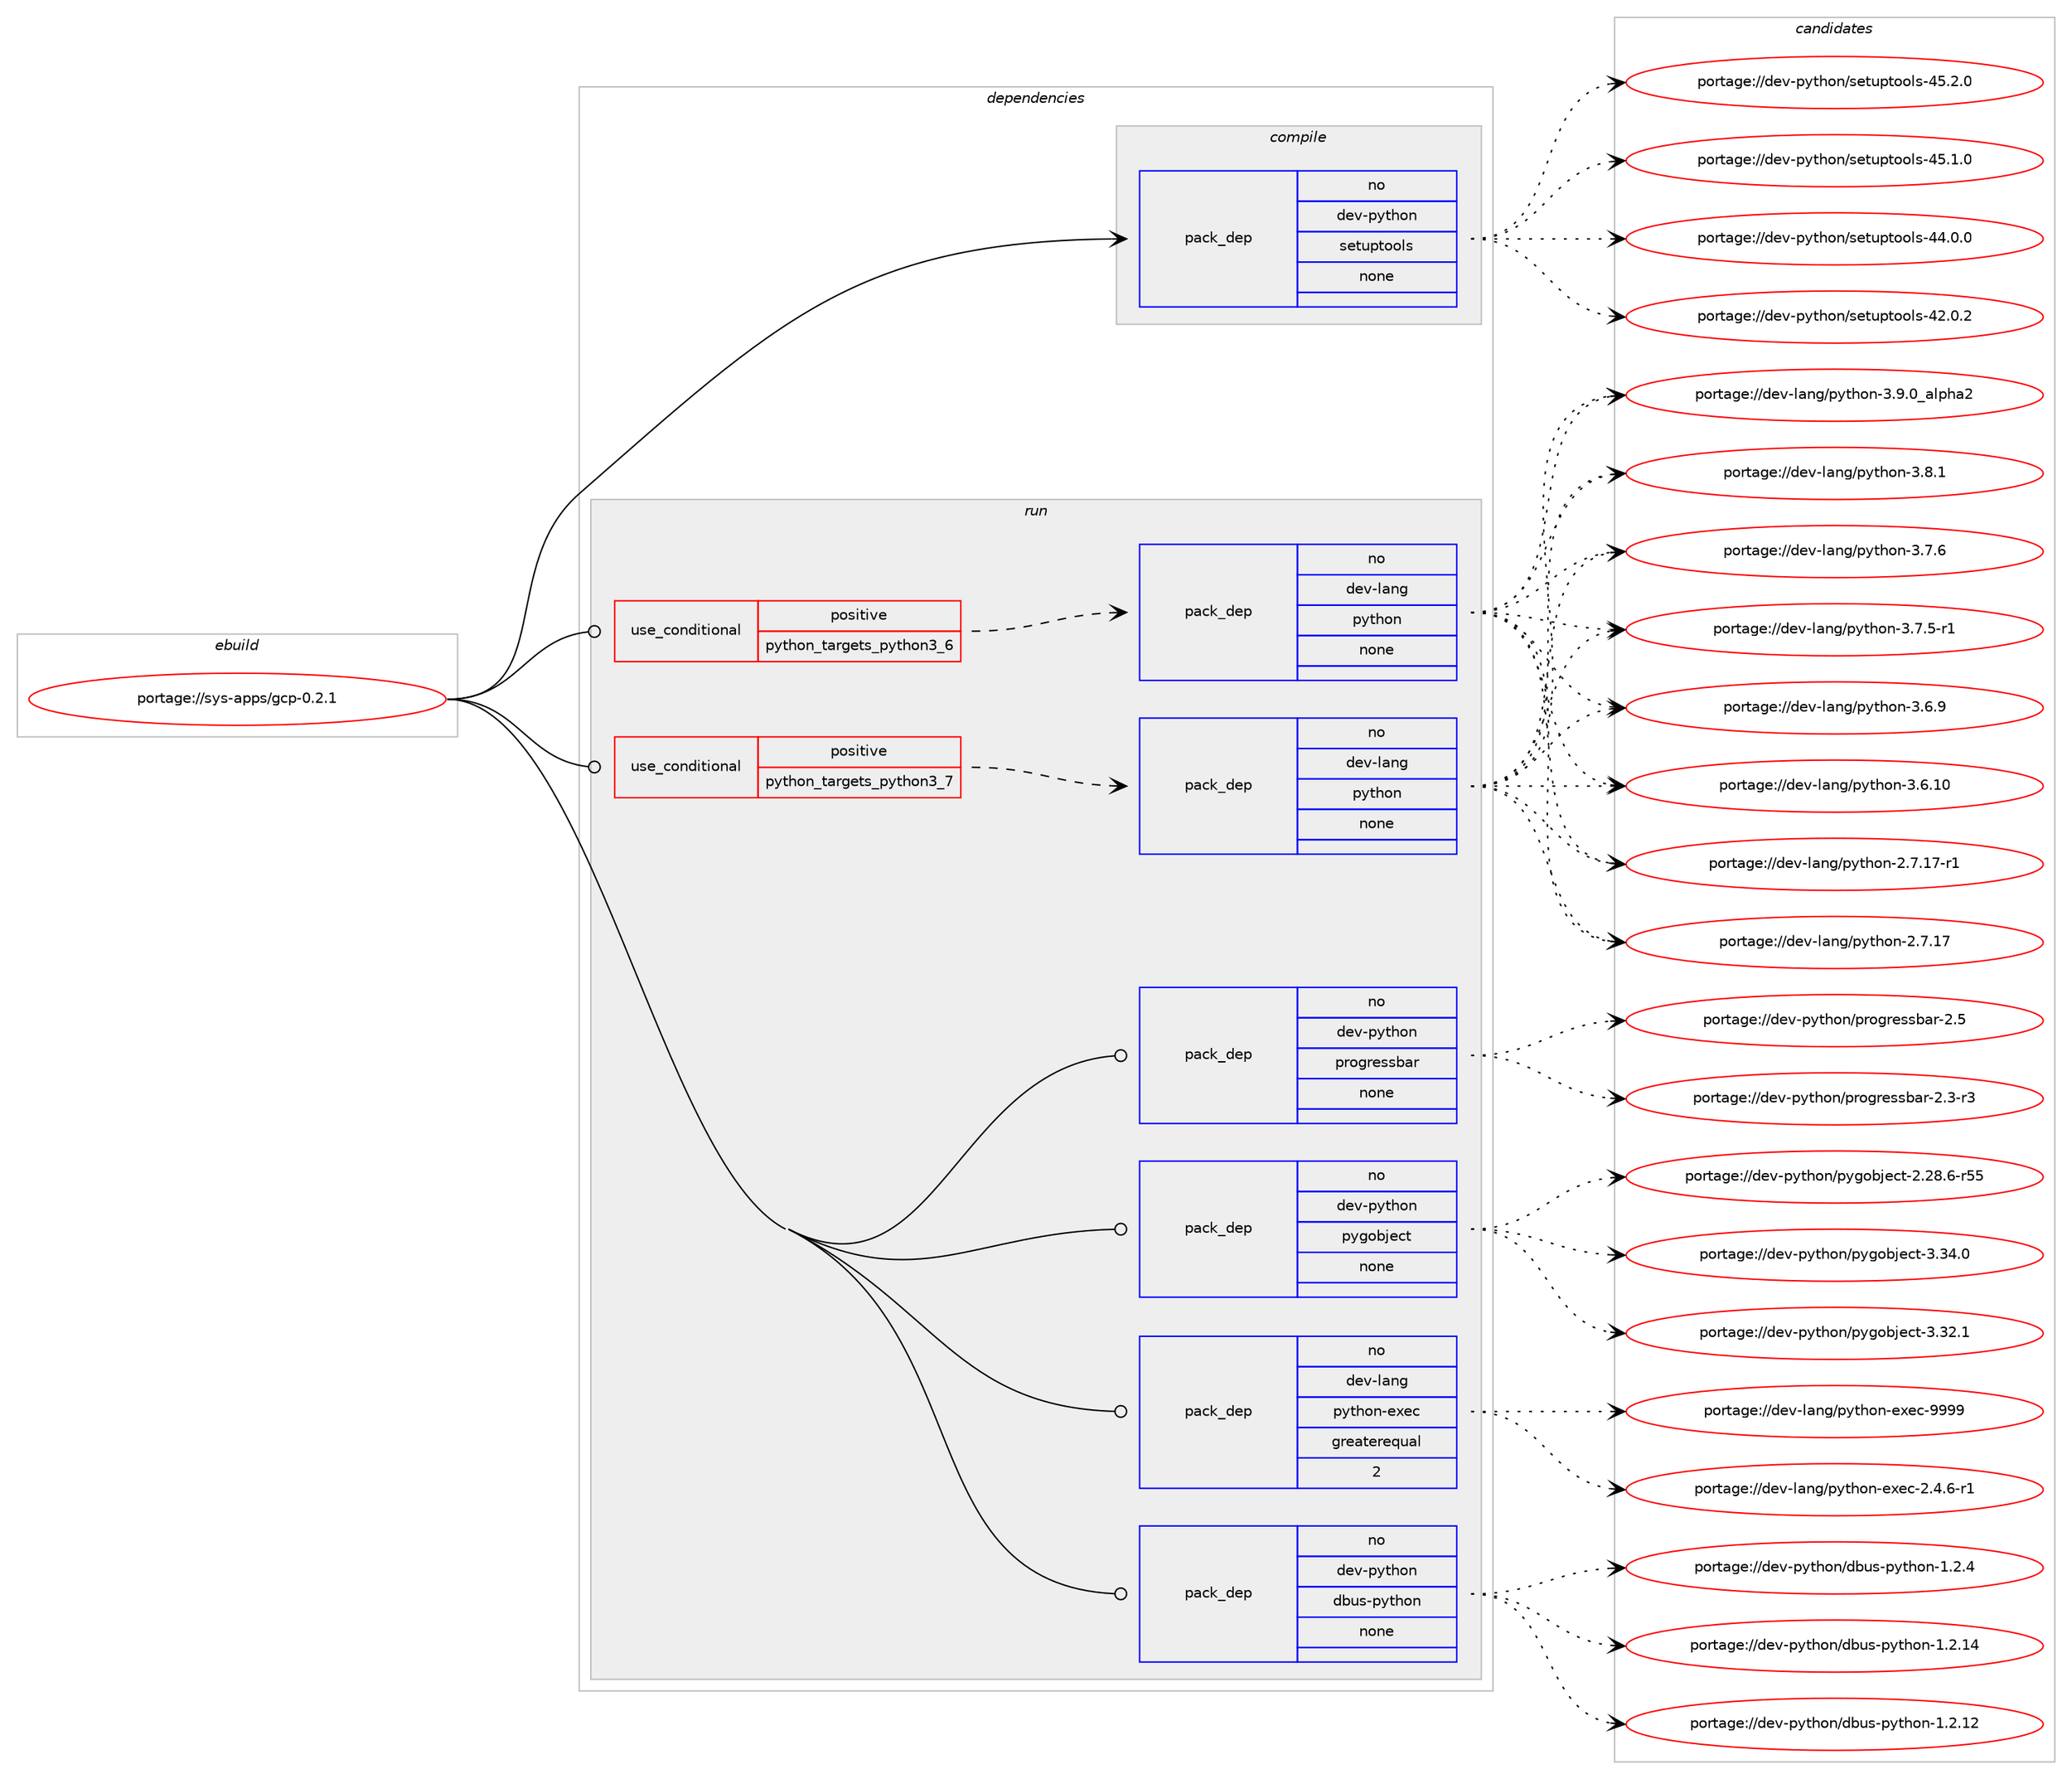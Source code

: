 digraph prolog {

# *************
# Graph options
# *************

newrank=true;
concentrate=true;
compound=true;
graph [rankdir=LR,fontname=Helvetica,fontsize=10,ranksep=1.5];#, ranksep=2.5, nodesep=0.2];
edge  [arrowhead=vee];
node  [fontname=Helvetica,fontsize=10];

# **********
# The ebuild
# **********

subgraph cluster_leftcol {
color=gray;
rank=same;
label=<<i>ebuild</i>>;
id [label="portage://sys-apps/gcp-0.2.1", color=red, width=4, href="../sys-apps/gcp-0.2.1.svg"];
}

# ****************
# The dependencies
# ****************

subgraph cluster_midcol {
color=gray;
label=<<i>dependencies</i>>;
subgraph cluster_compile {
fillcolor="#eeeeee";
style=filled;
label=<<i>compile</i>>;
subgraph pack53350 {
dependency69709 [label=<<TABLE BORDER="0" CELLBORDER="1" CELLSPACING="0" CELLPADDING="4" WIDTH="220"><TR><TD ROWSPAN="6" CELLPADDING="30">pack_dep</TD></TR><TR><TD WIDTH="110">no</TD></TR><TR><TD>dev-python</TD></TR><TR><TD>setuptools</TD></TR><TR><TD>none</TD></TR><TR><TD></TD></TR></TABLE>>, shape=none, color=blue];
}
id:e -> dependency69709:w [weight=20,style="solid",arrowhead="vee"];
}
subgraph cluster_compileandrun {
fillcolor="#eeeeee";
style=filled;
label=<<i>compile and run</i>>;
}
subgraph cluster_run {
fillcolor="#eeeeee";
style=filled;
label=<<i>run</i>>;
subgraph cond15001 {
dependency69710 [label=<<TABLE BORDER="0" CELLBORDER="1" CELLSPACING="0" CELLPADDING="4"><TR><TD ROWSPAN="3" CELLPADDING="10">use_conditional</TD></TR><TR><TD>positive</TD></TR><TR><TD>python_targets_python3_6</TD></TR></TABLE>>, shape=none, color=red];
subgraph pack53351 {
dependency69711 [label=<<TABLE BORDER="0" CELLBORDER="1" CELLSPACING="0" CELLPADDING="4" WIDTH="220"><TR><TD ROWSPAN="6" CELLPADDING="30">pack_dep</TD></TR><TR><TD WIDTH="110">no</TD></TR><TR><TD>dev-lang</TD></TR><TR><TD>python</TD></TR><TR><TD>none</TD></TR><TR><TD></TD></TR></TABLE>>, shape=none, color=blue];
}
dependency69710:e -> dependency69711:w [weight=20,style="dashed",arrowhead="vee"];
}
id:e -> dependency69710:w [weight=20,style="solid",arrowhead="odot"];
subgraph cond15002 {
dependency69712 [label=<<TABLE BORDER="0" CELLBORDER="1" CELLSPACING="0" CELLPADDING="4"><TR><TD ROWSPAN="3" CELLPADDING="10">use_conditional</TD></TR><TR><TD>positive</TD></TR><TR><TD>python_targets_python3_7</TD></TR></TABLE>>, shape=none, color=red];
subgraph pack53352 {
dependency69713 [label=<<TABLE BORDER="0" CELLBORDER="1" CELLSPACING="0" CELLPADDING="4" WIDTH="220"><TR><TD ROWSPAN="6" CELLPADDING="30">pack_dep</TD></TR><TR><TD WIDTH="110">no</TD></TR><TR><TD>dev-lang</TD></TR><TR><TD>python</TD></TR><TR><TD>none</TD></TR><TR><TD></TD></TR></TABLE>>, shape=none, color=blue];
}
dependency69712:e -> dependency69713:w [weight=20,style="dashed",arrowhead="vee"];
}
id:e -> dependency69712:w [weight=20,style="solid",arrowhead="odot"];
subgraph pack53353 {
dependency69714 [label=<<TABLE BORDER="0" CELLBORDER="1" CELLSPACING="0" CELLPADDING="4" WIDTH="220"><TR><TD ROWSPAN="6" CELLPADDING="30">pack_dep</TD></TR><TR><TD WIDTH="110">no</TD></TR><TR><TD>dev-lang</TD></TR><TR><TD>python-exec</TD></TR><TR><TD>greaterequal</TD></TR><TR><TD>2</TD></TR></TABLE>>, shape=none, color=blue];
}
id:e -> dependency69714:w [weight=20,style="solid",arrowhead="odot"];
subgraph pack53354 {
dependency69715 [label=<<TABLE BORDER="0" CELLBORDER="1" CELLSPACING="0" CELLPADDING="4" WIDTH="220"><TR><TD ROWSPAN="6" CELLPADDING="30">pack_dep</TD></TR><TR><TD WIDTH="110">no</TD></TR><TR><TD>dev-python</TD></TR><TR><TD>dbus-python</TD></TR><TR><TD>none</TD></TR><TR><TD></TD></TR></TABLE>>, shape=none, color=blue];
}
id:e -> dependency69715:w [weight=20,style="solid",arrowhead="odot"];
subgraph pack53355 {
dependency69716 [label=<<TABLE BORDER="0" CELLBORDER="1" CELLSPACING="0" CELLPADDING="4" WIDTH="220"><TR><TD ROWSPAN="6" CELLPADDING="30">pack_dep</TD></TR><TR><TD WIDTH="110">no</TD></TR><TR><TD>dev-python</TD></TR><TR><TD>progressbar</TD></TR><TR><TD>none</TD></TR><TR><TD></TD></TR></TABLE>>, shape=none, color=blue];
}
id:e -> dependency69716:w [weight=20,style="solid",arrowhead="odot"];
subgraph pack53356 {
dependency69717 [label=<<TABLE BORDER="0" CELLBORDER="1" CELLSPACING="0" CELLPADDING="4" WIDTH="220"><TR><TD ROWSPAN="6" CELLPADDING="30">pack_dep</TD></TR><TR><TD WIDTH="110">no</TD></TR><TR><TD>dev-python</TD></TR><TR><TD>pygobject</TD></TR><TR><TD>none</TD></TR><TR><TD></TD></TR></TABLE>>, shape=none, color=blue];
}
id:e -> dependency69717:w [weight=20,style="solid",arrowhead="odot"];
}
}

# **************
# The candidates
# **************

subgraph cluster_choices {
rank=same;
color=gray;
label=<<i>candidates</i>>;

subgraph choice53350 {
color=black;
nodesep=1;
choice100101118451121211161041111104711510111611711211611111110811545525346504648 [label="portage://dev-python/setuptools-45.2.0", color=red, width=4,href="../dev-python/setuptools-45.2.0.svg"];
choice100101118451121211161041111104711510111611711211611111110811545525346494648 [label="portage://dev-python/setuptools-45.1.0", color=red, width=4,href="../dev-python/setuptools-45.1.0.svg"];
choice100101118451121211161041111104711510111611711211611111110811545525246484648 [label="portage://dev-python/setuptools-44.0.0", color=red, width=4,href="../dev-python/setuptools-44.0.0.svg"];
choice100101118451121211161041111104711510111611711211611111110811545525046484650 [label="portage://dev-python/setuptools-42.0.2", color=red, width=4,href="../dev-python/setuptools-42.0.2.svg"];
dependency69709:e -> choice100101118451121211161041111104711510111611711211611111110811545525346504648:w [style=dotted,weight="100"];
dependency69709:e -> choice100101118451121211161041111104711510111611711211611111110811545525346494648:w [style=dotted,weight="100"];
dependency69709:e -> choice100101118451121211161041111104711510111611711211611111110811545525246484648:w [style=dotted,weight="100"];
dependency69709:e -> choice100101118451121211161041111104711510111611711211611111110811545525046484650:w [style=dotted,weight="100"];
}
subgraph choice53351 {
color=black;
nodesep=1;
choice10010111845108971101034711212111610411111045514657464895971081121049750 [label="portage://dev-lang/python-3.9.0_alpha2", color=red, width=4,href="../dev-lang/python-3.9.0_alpha2.svg"];
choice100101118451089711010347112121116104111110455146564649 [label="portage://dev-lang/python-3.8.1", color=red, width=4,href="../dev-lang/python-3.8.1.svg"];
choice100101118451089711010347112121116104111110455146554654 [label="portage://dev-lang/python-3.7.6", color=red, width=4,href="../dev-lang/python-3.7.6.svg"];
choice1001011184510897110103471121211161041111104551465546534511449 [label="portage://dev-lang/python-3.7.5-r1", color=red, width=4,href="../dev-lang/python-3.7.5-r1.svg"];
choice100101118451089711010347112121116104111110455146544657 [label="portage://dev-lang/python-3.6.9", color=red, width=4,href="../dev-lang/python-3.6.9.svg"];
choice10010111845108971101034711212111610411111045514654464948 [label="portage://dev-lang/python-3.6.10", color=red, width=4,href="../dev-lang/python-3.6.10.svg"];
choice100101118451089711010347112121116104111110455046554649554511449 [label="portage://dev-lang/python-2.7.17-r1", color=red, width=4,href="../dev-lang/python-2.7.17-r1.svg"];
choice10010111845108971101034711212111610411111045504655464955 [label="portage://dev-lang/python-2.7.17", color=red, width=4,href="../dev-lang/python-2.7.17.svg"];
dependency69711:e -> choice10010111845108971101034711212111610411111045514657464895971081121049750:w [style=dotted,weight="100"];
dependency69711:e -> choice100101118451089711010347112121116104111110455146564649:w [style=dotted,weight="100"];
dependency69711:e -> choice100101118451089711010347112121116104111110455146554654:w [style=dotted,weight="100"];
dependency69711:e -> choice1001011184510897110103471121211161041111104551465546534511449:w [style=dotted,weight="100"];
dependency69711:e -> choice100101118451089711010347112121116104111110455146544657:w [style=dotted,weight="100"];
dependency69711:e -> choice10010111845108971101034711212111610411111045514654464948:w [style=dotted,weight="100"];
dependency69711:e -> choice100101118451089711010347112121116104111110455046554649554511449:w [style=dotted,weight="100"];
dependency69711:e -> choice10010111845108971101034711212111610411111045504655464955:w [style=dotted,weight="100"];
}
subgraph choice53352 {
color=black;
nodesep=1;
choice10010111845108971101034711212111610411111045514657464895971081121049750 [label="portage://dev-lang/python-3.9.0_alpha2", color=red, width=4,href="../dev-lang/python-3.9.0_alpha2.svg"];
choice100101118451089711010347112121116104111110455146564649 [label="portage://dev-lang/python-3.8.1", color=red, width=4,href="../dev-lang/python-3.8.1.svg"];
choice100101118451089711010347112121116104111110455146554654 [label="portage://dev-lang/python-3.7.6", color=red, width=4,href="../dev-lang/python-3.7.6.svg"];
choice1001011184510897110103471121211161041111104551465546534511449 [label="portage://dev-lang/python-3.7.5-r1", color=red, width=4,href="../dev-lang/python-3.7.5-r1.svg"];
choice100101118451089711010347112121116104111110455146544657 [label="portage://dev-lang/python-3.6.9", color=red, width=4,href="../dev-lang/python-3.6.9.svg"];
choice10010111845108971101034711212111610411111045514654464948 [label="portage://dev-lang/python-3.6.10", color=red, width=4,href="../dev-lang/python-3.6.10.svg"];
choice100101118451089711010347112121116104111110455046554649554511449 [label="portage://dev-lang/python-2.7.17-r1", color=red, width=4,href="../dev-lang/python-2.7.17-r1.svg"];
choice10010111845108971101034711212111610411111045504655464955 [label="portage://dev-lang/python-2.7.17", color=red, width=4,href="../dev-lang/python-2.7.17.svg"];
dependency69713:e -> choice10010111845108971101034711212111610411111045514657464895971081121049750:w [style=dotted,weight="100"];
dependency69713:e -> choice100101118451089711010347112121116104111110455146564649:w [style=dotted,weight="100"];
dependency69713:e -> choice100101118451089711010347112121116104111110455146554654:w [style=dotted,weight="100"];
dependency69713:e -> choice1001011184510897110103471121211161041111104551465546534511449:w [style=dotted,weight="100"];
dependency69713:e -> choice100101118451089711010347112121116104111110455146544657:w [style=dotted,weight="100"];
dependency69713:e -> choice10010111845108971101034711212111610411111045514654464948:w [style=dotted,weight="100"];
dependency69713:e -> choice100101118451089711010347112121116104111110455046554649554511449:w [style=dotted,weight="100"];
dependency69713:e -> choice10010111845108971101034711212111610411111045504655464955:w [style=dotted,weight="100"];
}
subgraph choice53353 {
color=black;
nodesep=1;
choice10010111845108971101034711212111610411111045101120101994557575757 [label="portage://dev-lang/python-exec-9999", color=red, width=4,href="../dev-lang/python-exec-9999.svg"];
choice10010111845108971101034711212111610411111045101120101994550465246544511449 [label="portage://dev-lang/python-exec-2.4.6-r1", color=red, width=4,href="../dev-lang/python-exec-2.4.6-r1.svg"];
dependency69714:e -> choice10010111845108971101034711212111610411111045101120101994557575757:w [style=dotted,weight="100"];
dependency69714:e -> choice10010111845108971101034711212111610411111045101120101994550465246544511449:w [style=dotted,weight="100"];
}
subgraph choice53354 {
color=black;
nodesep=1;
choice10010111845112121116104111110471009811711545112121116104111110454946504652 [label="portage://dev-python/dbus-python-1.2.4", color=red, width=4,href="../dev-python/dbus-python-1.2.4.svg"];
choice1001011184511212111610411111047100981171154511212111610411111045494650464952 [label="portage://dev-python/dbus-python-1.2.14", color=red, width=4,href="../dev-python/dbus-python-1.2.14.svg"];
choice1001011184511212111610411111047100981171154511212111610411111045494650464950 [label="portage://dev-python/dbus-python-1.2.12", color=red, width=4,href="../dev-python/dbus-python-1.2.12.svg"];
dependency69715:e -> choice10010111845112121116104111110471009811711545112121116104111110454946504652:w [style=dotted,weight="100"];
dependency69715:e -> choice1001011184511212111610411111047100981171154511212111610411111045494650464952:w [style=dotted,weight="100"];
dependency69715:e -> choice1001011184511212111610411111047100981171154511212111610411111045494650464950:w [style=dotted,weight="100"];
}
subgraph choice53355 {
color=black;
nodesep=1;
choice1001011184511212111610411111047112114111103114101115115989711445504653 [label="portage://dev-python/progressbar-2.5", color=red, width=4,href="../dev-python/progressbar-2.5.svg"];
choice10010111845112121116104111110471121141111031141011151159897114455046514511451 [label="portage://dev-python/progressbar-2.3-r3", color=red, width=4,href="../dev-python/progressbar-2.3-r3.svg"];
dependency69716:e -> choice1001011184511212111610411111047112114111103114101115115989711445504653:w [style=dotted,weight="100"];
dependency69716:e -> choice10010111845112121116104111110471121141111031141011151159897114455046514511451:w [style=dotted,weight="100"];
}
subgraph choice53356 {
color=black;
nodesep=1;
choice1001011184511212111610411111047112121103111981061019911645514651524648 [label="portage://dev-python/pygobject-3.34.0", color=red, width=4,href="../dev-python/pygobject-3.34.0.svg"];
choice1001011184511212111610411111047112121103111981061019911645514651504649 [label="portage://dev-python/pygobject-3.32.1", color=red, width=4,href="../dev-python/pygobject-3.32.1.svg"];
choice1001011184511212111610411111047112121103111981061019911645504650564654451145353 [label="portage://dev-python/pygobject-2.28.6-r55", color=red, width=4,href="../dev-python/pygobject-2.28.6-r55.svg"];
dependency69717:e -> choice1001011184511212111610411111047112121103111981061019911645514651524648:w [style=dotted,weight="100"];
dependency69717:e -> choice1001011184511212111610411111047112121103111981061019911645514651504649:w [style=dotted,weight="100"];
dependency69717:e -> choice1001011184511212111610411111047112121103111981061019911645504650564654451145353:w [style=dotted,weight="100"];
}
}

}
